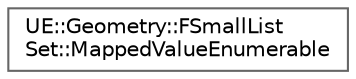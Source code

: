 digraph "Graphical Class Hierarchy"
{
 // INTERACTIVE_SVG=YES
 // LATEX_PDF_SIZE
  bgcolor="transparent";
  edge [fontname=Helvetica,fontsize=10,labelfontname=Helvetica,labelfontsize=10];
  node [fontname=Helvetica,fontsize=10,shape=box,height=0.2,width=0.4];
  rankdir="LR";
  Node0 [id="Node000000",label="UE::Geometry::FSmallList\lSet::MappedValueEnumerable",height=0.2,width=0.4,color="grey40", fillcolor="white", style="filled",URL="$db/d66/classUE_1_1Geometry_1_1FSmallListSet_1_1MappedValueEnumerable.html",tooltip="MappedValueEnumerable is an object that provides begin/end semantics for a small list,..."];
}
